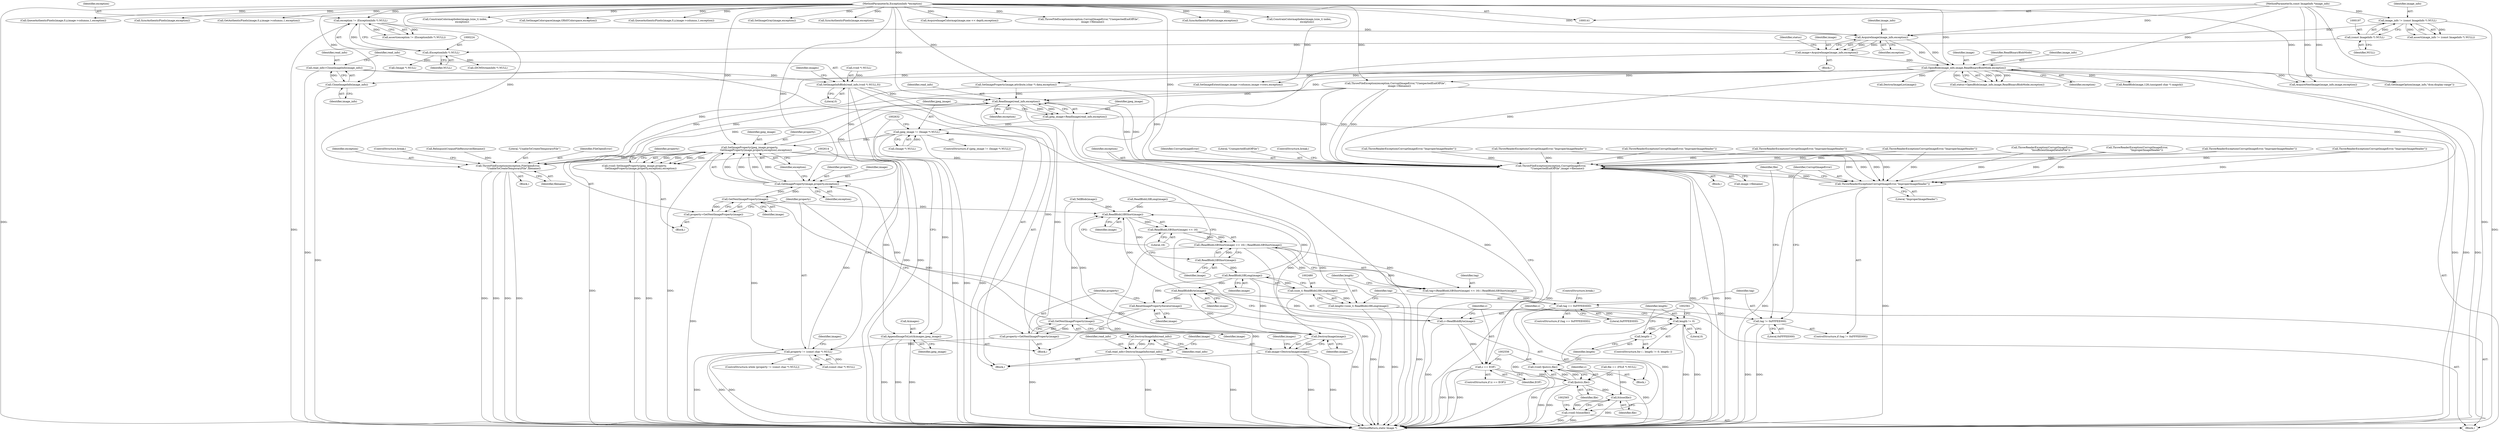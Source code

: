 digraph "0_ImageMagick_5511ef530576ed18fd636baa3bb4eda3d667665d@API" {
"1002437" [label="(Call,read_info=CloneImageInfo(image_info))"];
"1002439" [label="(Call,CloneImageInfo(image_info))"];
"1000239" [label="(Call,OpenBlob(image_info,image,ReadBinaryBlobMode,exception))"];
"1000234" [label="(Call,AcquireImage(image_info,exception))"];
"1000194" [label="(Call,image_info != (const ImageInfo *) NULL)"];
"1000142" [label="(MethodParameterIn,const ImageInfo *image_info)"];
"1000196" [label="(Call,(const ImageInfo *) NULL)"];
"1000221" [label="(Call,exception != (ExceptionInfo *) NULL)"];
"1000143" [label="(MethodParameterIn,ExceptionInfo *exception)"];
"1000223" [label="(Call,(ExceptionInfo *) NULL)"];
"1000232" [label="(Call,image=AcquireImage(image_info,exception))"];
"1002441" [label="(Call,SetImageInfoBlob(read_info,(void *) NULL,0))"];
"1002590" [label="(Call,ReadImage(read_info,exception))"];
"1002525" [label="(Call,ThrowFileException(exception,FileOpenError,\n              \"UnableToCreateTemporaryFile\",filename))"];
"1002547" [label="(Call,ThrowFileException(exception,CorruptImageError,\n                \"UnexpectedEndOfFile\",image->filename))"];
"1002492" [label="(Call,ThrowReaderException(CorruptImageError,\"ImproperImageHeader\"))"];
"1002588" [label="(Call,jpeg_image=ReadImage(read_info,exception))"];
"1002594" [label="(Call,jpeg_image != (Image *) NULL)"];
"1002615" [label="(Call,SetImageProperty(jpeg_image,property,\n                GetImageProperty(image,property,exception),exception))"];
"1002613" [label="(Call,(void) SetImageProperty(jpeg_image,property,\n                GetImageProperty(image,property,exception),exception))"];
"1002618" [label="(Call,GetImageProperty(image,property,exception))"];
"1002625" [label="(Call,GetNextImageProperty(image))"];
"1002472" [label="(Call,ReadBlobLSBShort(image))"];
"1002471" [label="(Call,ReadBlobLSBShort(image) << 16)"];
"1002470" [label="(Call,(ReadBlobLSBShort(image) << 16) | ReadBlobLSBShort(image))"];
"1002468" [label="(Call,tag=(ReadBlobLSBShort(image) << 16) | ReadBlobLSBShort(image))"];
"1002484" [label="(Call,tag == 0xFFFEE0DD)"];
"1002489" [label="(Call,tag != 0xFFFEE000)"];
"1002475" [label="(Call,ReadBlobLSBShort(image))"];
"1002481" [label="(Call,ReadBlobLSBLong(image))"];
"1002479" [label="(Call,(size_t) ReadBlobLSBLong(image))"];
"1002477" [label="(Call,length=(size_t) ReadBlobLSBLong(image))"];
"1002532" [label="(Call,length != 0)"];
"1002535" [label="(Call,length--)"];
"1002540" [label="(Call,ReadBlobByte(image))"];
"1002538" [label="(Call,c=ReadBlobByte(image))"];
"1002543" [label="(Call,c == EOF)"];
"1002557" [label="(Call,fputc(c,file))"];
"1002555" [label="(Call,(void) fputc(c,file))"];
"1002562" [label="(Call,fclose(file))"];
"1002560" [label="(Call,(void) fclose(file))"];
"1002600" [label="(Call,ResetImagePropertyIterator(image))"];
"1002604" [label="(Call,GetNextImageProperty(image))"];
"1002602" [label="(Call,property=GetNextImageProperty(image))"];
"1002607" [label="(Call,property != (const char *) NULL)"];
"1002641" [label="(Call,DestroyImage(image))"];
"1002639" [label="(Call,image=DestroyImage(image))"];
"1002623" [label="(Call,property=GetNextImageProperty(image))"];
"1002627" [label="(Call,AppendImageToList(&images,jpeg_image))"];
"1002637" [label="(Call,DestroyImageInfo(read_info))"];
"1002635" [label="(Call,read_info=DestroyImageInfo(read_info))"];
"1003922" [label="(Call,SyncAuthenticPixels(image,exception))"];
"1002639" [label="(Call,image=DestroyImage(image))"];
"1002622" [label="(Identifier,exception)"];
"1002469" [label="(Identifier,tag)"];
"1002641" [label="(Call,DestroyImage(image))"];
"1004202" [label="(Call,ConstrainColormapIndex(image,(size_t) index,\n                    exception))"];
"1000194" [label="(Call,image_info != (const ImageInfo *) NULL)"];
"1003409" [label="(Call,SyncAuthenticPixels(image,exception))"];
"1000294" [label="(Call,ReadBlob(image,128,(unsigned char *) magick))"];
"1000278" [label="(Call,(DCMStreamInfo *) NULL)"];
"1002551" [label="(Call,image->filename)"];
"1002617" [label="(Identifier,property)"];
"1002612" [label="(Block,)"];
"1002620" [label="(Identifier,property)"];
"1002608" [label="(Identifier,property)"];
"1002415" [label="(Call,TellBlob(image))"];
"1002441" [label="(Call,SetImageInfoBlob(read_info,(void *) NULL,0))"];
"1003318" [label="(Call,GetAuthenticPixels(image,0,y,image->columns,1,exception))"];
"1002496" [label="(Identifier,file)"];
"1000222" [label="(Identifier,exception)"];
"1000236" [label="(Identifier,exception)"];
"1002523" [label="(Call,RelinquishUniqueFileResource(filename))"];
"1002562" [label="(Call,fclose(file))"];
"1002249" [label="(Call,ThrowFileException(exception,CorruptImageError,\"UnexpectedEndOfFile\",\n          image->filename))"];
"1002487" [label="(ControlStructure,break;)"];
"1002541" [label="(Identifier,image)"];
"1000193" [label="(Call,assert(image_info != (const ImageInfo *) NULL))"];
"1002482" [label="(Identifier,image)"];
"1000662" [label="(Call,ThrowReaderException(CorruptImageError,\"ImproperImageHeader\"))"];
"1002443" [label="(Call,(void *) NULL)"];
"1000234" [label="(Call,AcquireImage(image_info,exception))"];
"1002549" [label="(Identifier,CorruptImageError)"];
"1000143" [label="(MethodParameterIn,ExceptionInfo *exception)"];
"1002590" [label="(Call,ReadImage(read_info,exception))"];
"1002637" [label="(Call,DestroyImageInfo(read_info))"];
"1002492" [label="(Call,ThrowReaderException(CorruptImageError,\"ImproperImageHeader\"))"];
"1002594" [label="(Call,jpeg_image != (Image *) NULL)"];
"1002461" [label="(Block,)"];
"1002539" [label="(Identifier,c)"];
"1002550" [label="(Literal,\"UnexpectedEndOfFile\")"];
"1002559" [label="(Identifier,file)"];
"1000195" [label="(Identifier,image_info)"];
"1002546" [label="(Block,)"];
"1000337" [label="(Call,ThrowReaderException(CorruptImageError,\"ImproperImageHeader\"))"];
"1000571" [label="(Call,ThrowReaderException(CorruptImageError,\"ImproperImageHeader\"))"];
"1002605" [label="(Identifier,image)"];
"1002490" [label="(Identifier,tag)"];
"1002543" [label="(Call,c == EOF)"];
"1002880" [label="(Call,SetImageExtent(image,image->columns,image->rows,exception))"];
"1002557" [label="(Call,fputc(c,file))"];
"1002485" [label="(Identifier,tag)"];
"1001503" [label="(Call,ThrowReaderException(CorruptImageError,\"ImproperImageHeader\"))"];
"1002534" [label="(Literal,0)"];
"1002529" [label="(Identifier,filename)"];
"1000251" [label="(Call,DestroyImageList(image))"];
"1000238" [label="(Identifier,status)"];
"1002621" [label="(Identifier,exception)"];
"1000241" [label="(Identifier,image)"];
"1002528" [label="(Literal,\"UnableToCreateTemporaryFile\")"];
"1002623" [label="(Call,property=GetNextImageProperty(image))"];
"1002468" [label="(Call,tag=(ReadBlobLSBShort(image) << 16) | ReadBlobLSBShort(image))"];
"1002533" [label="(Identifier,length)"];
"1002483" [label="(ControlStructure,if (tag == 0xFFFEE0DD))"];
"1000232" [label="(Call,image=AcquireImage(image_info,exception))"];
"1002535" [label="(Call,length--)"];
"1002603" [label="(Identifier,property)"];
"1002628" [label="(Call,&images)"];
"1002476" [label="(Identifier,image)"];
"1002613" [label="(Call,(void) SetImageProperty(jpeg_image,property,\n                GetImageProperty(image,property,exception),exception))"];
"1002542" [label="(ControlStructure,if (c == EOF))"];
"1003735" [label="(Call,ConstrainColormapIndex(image,(size_t) index,\n                  exception))"];
"1004515" [label="(Call,AcquireNextImage(image_info,image,exception))"];
"1002589" [label="(Identifier,jpeg_image)"];
"1002601" [label="(Identifier,image)"];
"1000233" [label="(Identifier,image)"];
"1002554" [label="(ControlStructure,break;)"];
"1002475" [label="(Call,ReadBlobLSBShort(image))"];
"1002600" [label="(Call,ResetImagePropertyIterator(image))"];
"1002474" [label="(Literal,16)"];
"1002437" [label="(Call,read_info=CloneImageInfo(image_info))"];
"1002481" [label="(Call,ReadBlobLSBLong(image))"];
"1002486" [label="(Literal,0xFFFEE0DD)"];
"1002558" [label="(Identifier,c)"];
"1002555" [label="(Call,(void) fputc(c,file))"];
"1002473" [label="(Identifier,image)"];
"1000196" [label="(Call,(const ImageInfo *) NULL)"];
"1002484" [label="(Call,tag == 0xFFFEE0DD)"];
"1002527" [label="(Identifier,FileOpenError)"];
"1002442" [label="(Identifier,read_info)"];
"1004467" [label="(Call,SetImageColorspace(image,GRAYColorspace,exception))"];
"1002472" [label="(Call,ReadBlobLSBShort(image))"];
"1000221" [label="(Call,exception != (ExceptionInfo *) NULL)"];
"1000144" [label="(Block,)"];
"1002545" [label="(Identifier,EOF)"];
"1002629" [label="(Identifier,images)"];
"1001468" [label="(Call,ThrowReaderException(CorruptImageError,\"ImproperImageHeader\"))"];
"1002531" [label="(ControlStructure,for ( ; length != 0; length--))"];
"1002602" [label="(Call,property=GetNextImageProperty(image))"];
"1002640" [label="(Identifier,image)"];
"1002493" [label="(Identifier,CorruptImageError)"];
"1002619" [label="(Identifier,image)"];
"1003974" [label="(Call,QueueAuthenticPixels(image,0,y,image->columns,1,exception))"];
"1003465" [label="(Call,GetImageOption(image_info,\"dcm:display-range\"))"];
"1000142" [label="(MethodParameterIn,const ImageInfo *image_info)"];
"1000220" [label="(Call,assert(exception != (ExceptionInfo *) NULL))"];
"1004461" [label="(Call,SetImageGray(image,exception))"];
"1000223" [label="(Call,(ExceptionInfo *) NULL)"];
"1002438" [label="(Identifier,read_info)"];
"1002515" [label="(Call,file == (FILE *) NULL)"];
"1004644" [label="(MethodReturn,static Image *)"];
"1002618" [label="(Call,GetImageProperty(image,property,exception))"];
"1002537" [label="(Block,)"];
"1002595" [label="(Identifier,jpeg_image)"];
"1002479" [label="(Call,(size_t) ReadBlobLSBLong(image))"];
"1001096" [label="(Call,ThrowReaderException(CorruptImageError,\n                     \"InsufficientImageDataInFile\"))"];
"1000225" [label="(Identifier,NULL)"];
"1000239" [label="(Call,OpenBlob(image_info,image,ReadBinaryBlobMode,exception))"];
"1002626" [label="(Identifier,image)"];
"1002588" [label="(Call,jpeg_image=ReadImage(read_info,exception))"];
"1002599" [label="(Block,)"];
"1002526" [label="(Identifier,exception)"];
"1002538" [label="(Call,c=ReadBlobByte(image))"];
"1002488" [label="(ControlStructure,if (tag != 0xFFFEE000))"];
"1002642" [label="(Identifier,image)"];
"1002530" [label="(ControlStructure,break;)"];
"1002308" [label="(Block,)"];
"1002347" [label="(Call,ReadBlobLSBLong(image))"];
"1002544" [label="(Identifier,c)"];
"1002604" [label="(Call,GetNextImageProperty(image))"];
"1002615" [label="(Call,SetImageProperty(jpeg_image,property,\n                GetImageProperty(image,property,exception),exception))"];
"1002494" [label="(Literal,\"ImproperImageHeader\")"];
"1002609" [label="(Call,(const char *) NULL)"];
"1002471" [label="(Call,ReadBlobLSBShort(image) << 16)"];
"1002624" [label="(Identifier,property)"];
"1004429" [label="(Call,SyncAuthenticPixels(image,exception))"];
"1002625" [label="(Call,GetNextImageProperty(image))"];
"1002520" [label="(Block,)"];
"1000242" [label="(Identifier,ReadBinaryBlobMode)"];
"1002616" [label="(Identifier,jpeg_image)"];
"1002525" [label="(Call,ThrowFileException(exception,FileOpenError,\n              \"UnableToCreateTemporaryFile\",filename))"];
"1002446" [label="(Literal,0)"];
"1002470" [label="(Call,(ReadBlobLSBShort(image) << 16) | ReadBlobLSBShort(image))"];
"1002593" [label="(ControlStructure,if (jpeg_image != (Image *) NULL))"];
"1002548" [label="(Identifier,exception)"];
"1002440" [label="(Identifier,image_info)"];
"1002606" [label="(ControlStructure,while (property != (const char *) NULL))"];
"1000304" [label="(Call,ThrowReaderException(CorruptImageError,\"ImproperImageHeader\"))"];
"1002563" [label="(Identifier,file)"];
"1003508" [label="(Call,QueueAuthenticPixels(image,0,y,image->columns,1,exception))"];
"1002532" [label="(Call,length != 0)"];
"1001282" [label="(Call,ThrowReaderException(CorruptImageError,\n                        \"ImproperImageHeader\"))"];
"1002927" [label="(Call,AcquireImageColormap(image,one << depth,exception))"];
"1002121" [label="(Call,SetImageProperty(image,attribute,(char *) data,exception))"];
"1002627" [label="(Call,AppendImageToList(&images,jpeg_image))"];
"1002540" [label="(Call,ReadBlobByte(image))"];
"1002592" [label="(Identifier,exception)"];
"1002439" [label="(Call,CloneImageInfo(image_info))"];
"1002265" [label="(Call,ThrowReaderException(CorruptImageError,\"ImproperImageHeader\"))"];
"1002630" [label="(Identifier,jpeg_image)"];
"1000235" [label="(Identifier,image_info)"];
"1002636" [label="(Identifier,read_info)"];
"1002596" [label="(Call,(Image *) NULL)"];
"1002635" [label="(Call,read_info=DestroyImageInfo(read_info))"];
"1000254" [label="(Call,(Image *) NULL)"];
"1002536" [label="(Identifier,length)"];
"1002645" [label="(Identifier,images)"];
"1002448" [label="(Identifier,images)"];
"1004477" [label="(Call,ThrowFileException(exception,CorruptImageError,\"UnexpectedEndOfFile\",\n          image->filename))"];
"1002591" [label="(Identifier,read_info)"];
"1000237" [label="(Call,status=OpenBlob(image_info,image,ReadBinaryBlobMode,exception))"];
"1002491" [label="(Literal,0xFFFEE000)"];
"1002547" [label="(Call,ThrowFileException(exception,CorruptImageError,\n                \"UnexpectedEndOfFile\",image->filename))"];
"1002477" [label="(Call,length=(size_t) ReadBlobLSBLong(image))"];
"1002560" [label="(Call,(void) fclose(file))"];
"1000240" [label="(Identifier,image_info)"];
"1002638" [label="(Identifier,read_info)"];
"1000243" [label="(Identifier,exception)"];
"1002478" [label="(Identifier,length)"];
"1002607" [label="(Call,property != (const char *) NULL)"];
"1002489" [label="(Call,tag != 0xFFFEE000)"];
"1000198" [label="(Identifier,NULL)"];
"1002437" -> "1002308"  [label="AST: "];
"1002437" -> "1002439"  [label="CFG: "];
"1002438" -> "1002437"  [label="AST: "];
"1002439" -> "1002437"  [label="AST: "];
"1002442" -> "1002437"  [label="CFG: "];
"1002437" -> "1004644"  [label="DDG: "];
"1002439" -> "1002437"  [label="DDG: "];
"1002437" -> "1002441"  [label="DDG: "];
"1002439" -> "1002440"  [label="CFG: "];
"1002440" -> "1002439"  [label="AST: "];
"1002439" -> "1004644"  [label="DDG: "];
"1000239" -> "1002439"  [label="DDG: "];
"1000142" -> "1002439"  [label="DDG: "];
"1000239" -> "1000237"  [label="AST: "];
"1000239" -> "1000243"  [label="CFG: "];
"1000240" -> "1000239"  [label="AST: "];
"1000241" -> "1000239"  [label="AST: "];
"1000242" -> "1000239"  [label="AST: "];
"1000243" -> "1000239"  [label="AST: "];
"1000237" -> "1000239"  [label="CFG: "];
"1000239" -> "1004644"  [label="DDG: "];
"1000239" -> "1004644"  [label="DDG: "];
"1000239" -> "1004644"  [label="DDG: "];
"1000239" -> "1000237"  [label="DDG: "];
"1000239" -> "1000237"  [label="DDG: "];
"1000239" -> "1000237"  [label="DDG: "];
"1000239" -> "1000237"  [label="DDG: "];
"1000234" -> "1000239"  [label="DDG: "];
"1000234" -> "1000239"  [label="DDG: "];
"1000142" -> "1000239"  [label="DDG: "];
"1000232" -> "1000239"  [label="DDG: "];
"1000143" -> "1000239"  [label="DDG: "];
"1000239" -> "1000251"  [label="DDG: "];
"1000239" -> "1000294"  [label="DDG: "];
"1000239" -> "1002121"  [label="DDG: "];
"1000239" -> "1002249"  [label="DDG: "];
"1000239" -> "1002525"  [label="DDG: "];
"1000239" -> "1002547"  [label="DDG: "];
"1000239" -> "1002590"  [label="DDG: "];
"1000239" -> "1002880"  [label="DDG: "];
"1000239" -> "1003465"  [label="DDG: "];
"1000239" -> "1004515"  [label="DDG: "];
"1000234" -> "1000232"  [label="AST: "];
"1000234" -> "1000236"  [label="CFG: "];
"1000235" -> "1000234"  [label="AST: "];
"1000236" -> "1000234"  [label="AST: "];
"1000232" -> "1000234"  [label="CFG: "];
"1000234" -> "1000232"  [label="DDG: "];
"1000234" -> "1000232"  [label="DDG: "];
"1000194" -> "1000234"  [label="DDG: "];
"1000142" -> "1000234"  [label="DDG: "];
"1000221" -> "1000234"  [label="DDG: "];
"1000143" -> "1000234"  [label="DDG: "];
"1000194" -> "1000193"  [label="AST: "];
"1000194" -> "1000196"  [label="CFG: "];
"1000195" -> "1000194"  [label="AST: "];
"1000196" -> "1000194"  [label="AST: "];
"1000193" -> "1000194"  [label="CFG: "];
"1000194" -> "1004644"  [label="DDG: "];
"1000194" -> "1000193"  [label="DDG: "];
"1000194" -> "1000193"  [label="DDG: "];
"1000142" -> "1000194"  [label="DDG: "];
"1000196" -> "1000194"  [label="DDG: "];
"1000142" -> "1000141"  [label="AST: "];
"1000142" -> "1004644"  [label="DDG: "];
"1000142" -> "1003465"  [label="DDG: "];
"1000142" -> "1004515"  [label="DDG: "];
"1000196" -> "1000198"  [label="CFG: "];
"1000197" -> "1000196"  [label="AST: "];
"1000198" -> "1000196"  [label="AST: "];
"1000196" -> "1000223"  [label="DDG: "];
"1000221" -> "1000220"  [label="AST: "];
"1000221" -> "1000223"  [label="CFG: "];
"1000222" -> "1000221"  [label="AST: "];
"1000223" -> "1000221"  [label="AST: "];
"1000220" -> "1000221"  [label="CFG: "];
"1000221" -> "1004644"  [label="DDG: "];
"1000221" -> "1000220"  [label="DDG: "];
"1000221" -> "1000220"  [label="DDG: "];
"1000143" -> "1000221"  [label="DDG: "];
"1000223" -> "1000221"  [label="DDG: "];
"1000143" -> "1000141"  [label="AST: "];
"1000143" -> "1004644"  [label="DDG: "];
"1000143" -> "1002121"  [label="DDG: "];
"1000143" -> "1002249"  [label="DDG: "];
"1000143" -> "1002525"  [label="DDG: "];
"1000143" -> "1002547"  [label="DDG: "];
"1000143" -> "1002590"  [label="DDG: "];
"1000143" -> "1002618"  [label="DDG: "];
"1000143" -> "1002615"  [label="DDG: "];
"1000143" -> "1002880"  [label="DDG: "];
"1000143" -> "1002927"  [label="DDG: "];
"1000143" -> "1003318"  [label="DDG: "];
"1000143" -> "1003409"  [label="DDG: "];
"1000143" -> "1003508"  [label="DDG: "];
"1000143" -> "1003735"  [label="DDG: "];
"1000143" -> "1003922"  [label="DDG: "];
"1000143" -> "1003974"  [label="DDG: "];
"1000143" -> "1004202"  [label="DDG: "];
"1000143" -> "1004429"  [label="DDG: "];
"1000143" -> "1004461"  [label="DDG: "];
"1000143" -> "1004467"  [label="DDG: "];
"1000143" -> "1004477"  [label="DDG: "];
"1000143" -> "1004515"  [label="DDG: "];
"1000223" -> "1000225"  [label="CFG: "];
"1000224" -> "1000223"  [label="AST: "];
"1000225" -> "1000223"  [label="AST: "];
"1000223" -> "1000254"  [label="DDG: "];
"1000223" -> "1000278"  [label="DDG: "];
"1000232" -> "1000144"  [label="AST: "];
"1000233" -> "1000232"  [label="AST: "];
"1000238" -> "1000232"  [label="CFG: "];
"1000232" -> "1004644"  [label="DDG: "];
"1002441" -> "1002308"  [label="AST: "];
"1002441" -> "1002446"  [label="CFG: "];
"1002442" -> "1002441"  [label="AST: "];
"1002443" -> "1002441"  [label="AST: "];
"1002446" -> "1002441"  [label="AST: "];
"1002448" -> "1002441"  [label="CFG: "];
"1002441" -> "1004644"  [label="DDG: "];
"1002441" -> "1004644"  [label="DDG: "];
"1002443" -> "1002441"  [label="DDG: "];
"1002441" -> "1002590"  [label="DDG: "];
"1002441" -> "1002637"  [label="DDG: "];
"1002590" -> "1002588"  [label="AST: "];
"1002590" -> "1002592"  [label="CFG: "];
"1002591" -> "1002590"  [label="AST: "];
"1002592" -> "1002590"  [label="AST: "];
"1002588" -> "1002590"  [label="CFG: "];
"1002590" -> "1004644"  [label="DDG: "];
"1002590" -> "1002525"  [label="DDG: "];
"1002590" -> "1002547"  [label="DDG: "];
"1002590" -> "1002588"  [label="DDG: "];
"1002590" -> "1002588"  [label="DDG: "];
"1002249" -> "1002590"  [label="DDG: "];
"1002615" -> "1002590"  [label="DDG: "];
"1002547" -> "1002590"  [label="DDG: "];
"1002121" -> "1002590"  [label="DDG: "];
"1002590" -> "1002618"  [label="DDG: "];
"1002590" -> "1002637"  [label="DDG: "];
"1002525" -> "1002520"  [label="AST: "];
"1002525" -> "1002529"  [label="CFG: "];
"1002526" -> "1002525"  [label="AST: "];
"1002527" -> "1002525"  [label="AST: "];
"1002528" -> "1002525"  [label="AST: "];
"1002529" -> "1002525"  [label="AST: "];
"1002530" -> "1002525"  [label="CFG: "];
"1002525" -> "1004644"  [label="DDG: "];
"1002525" -> "1004644"  [label="DDG: "];
"1002525" -> "1004644"  [label="DDG: "];
"1002525" -> "1004644"  [label="DDG: "];
"1002249" -> "1002525"  [label="DDG: "];
"1002615" -> "1002525"  [label="DDG: "];
"1002121" -> "1002525"  [label="DDG: "];
"1002523" -> "1002525"  [label="DDG: "];
"1002547" -> "1002546"  [label="AST: "];
"1002547" -> "1002551"  [label="CFG: "];
"1002548" -> "1002547"  [label="AST: "];
"1002549" -> "1002547"  [label="AST: "];
"1002550" -> "1002547"  [label="AST: "];
"1002551" -> "1002547"  [label="AST: "];
"1002554" -> "1002547"  [label="CFG: "];
"1002547" -> "1004644"  [label="DDG: "];
"1002547" -> "1004644"  [label="DDG: "];
"1002547" -> "1004644"  [label="DDG: "];
"1002547" -> "1004644"  [label="DDG: "];
"1002547" -> "1002492"  [label="DDG: "];
"1002249" -> "1002547"  [label="DDG: "];
"1002249" -> "1002547"  [label="DDG: "];
"1002249" -> "1002547"  [label="DDG: "];
"1002615" -> "1002547"  [label="DDG: "];
"1002121" -> "1002547"  [label="DDG: "];
"1001096" -> "1002547"  [label="DDG: "];
"1000662" -> "1002547"  [label="DDG: "];
"1001503" -> "1002547"  [label="DDG: "];
"1000337" -> "1002547"  [label="DDG: "];
"1002265" -> "1002547"  [label="DDG: "];
"1001282" -> "1002547"  [label="DDG: "];
"1002492" -> "1002547"  [label="DDG: "];
"1000304" -> "1002547"  [label="DDG: "];
"1000571" -> "1002547"  [label="DDG: "];
"1001468" -> "1002547"  [label="DDG: "];
"1002492" -> "1002488"  [label="AST: "];
"1002492" -> "1002494"  [label="CFG: "];
"1002493" -> "1002492"  [label="AST: "];
"1002494" -> "1002492"  [label="AST: "];
"1002496" -> "1002492"  [label="CFG: "];
"1002492" -> "1004644"  [label="DDG: "];
"1002492" -> "1004644"  [label="DDG: "];
"1001096" -> "1002492"  [label="DDG: "];
"1000662" -> "1002492"  [label="DDG: "];
"1001503" -> "1002492"  [label="DDG: "];
"1002249" -> "1002492"  [label="DDG: "];
"1000337" -> "1002492"  [label="DDG: "];
"1002265" -> "1002492"  [label="DDG: "];
"1001282" -> "1002492"  [label="DDG: "];
"1000304" -> "1002492"  [label="DDG: "];
"1000571" -> "1002492"  [label="DDG: "];
"1001468" -> "1002492"  [label="DDG: "];
"1002588" -> "1002461"  [label="AST: "];
"1002589" -> "1002588"  [label="AST: "];
"1002595" -> "1002588"  [label="CFG: "];
"1002588" -> "1004644"  [label="DDG: "];
"1002588" -> "1002594"  [label="DDG: "];
"1002594" -> "1002593"  [label="AST: "];
"1002594" -> "1002596"  [label="CFG: "];
"1002595" -> "1002594"  [label="AST: "];
"1002596" -> "1002594"  [label="AST: "];
"1002601" -> "1002594"  [label="CFG: "];
"1002632" -> "1002594"  [label="CFG: "];
"1002594" -> "1004644"  [label="DDG: "];
"1002594" -> "1004644"  [label="DDG: "];
"1002594" -> "1004644"  [label="DDG: "];
"1002596" -> "1002594"  [label="DDG: "];
"1002594" -> "1002615"  [label="DDG: "];
"1002594" -> "1002627"  [label="DDG: "];
"1002615" -> "1002613"  [label="AST: "];
"1002615" -> "1002622"  [label="CFG: "];
"1002616" -> "1002615"  [label="AST: "];
"1002617" -> "1002615"  [label="AST: "];
"1002618" -> "1002615"  [label="AST: "];
"1002622" -> "1002615"  [label="AST: "];
"1002613" -> "1002615"  [label="CFG: "];
"1002615" -> "1004644"  [label="DDG: "];
"1002615" -> "1004644"  [label="DDG: "];
"1002615" -> "1002613"  [label="DDG: "];
"1002615" -> "1002613"  [label="DDG: "];
"1002615" -> "1002613"  [label="DDG: "];
"1002615" -> "1002613"  [label="DDG: "];
"1002618" -> "1002615"  [label="DDG: "];
"1002618" -> "1002615"  [label="DDG: "];
"1002618" -> "1002615"  [label="DDG: "];
"1002615" -> "1002618"  [label="DDG: "];
"1002615" -> "1002627"  [label="DDG: "];
"1002613" -> "1002612"  [label="AST: "];
"1002614" -> "1002613"  [label="AST: "];
"1002624" -> "1002613"  [label="CFG: "];
"1002613" -> "1004644"  [label="DDG: "];
"1002613" -> "1004644"  [label="DDG: "];
"1002618" -> "1002621"  [label="CFG: "];
"1002619" -> "1002618"  [label="AST: "];
"1002620" -> "1002618"  [label="AST: "];
"1002621" -> "1002618"  [label="AST: "];
"1002622" -> "1002618"  [label="CFG: "];
"1002625" -> "1002618"  [label="DDG: "];
"1002604" -> "1002618"  [label="DDG: "];
"1002607" -> "1002618"  [label="DDG: "];
"1002618" -> "1002625"  [label="DDG: "];
"1002625" -> "1002623"  [label="AST: "];
"1002625" -> "1002626"  [label="CFG: "];
"1002626" -> "1002625"  [label="AST: "];
"1002623" -> "1002625"  [label="CFG: "];
"1002625" -> "1002472"  [label="DDG: "];
"1002625" -> "1002623"  [label="DDG: "];
"1002625" -> "1002641"  [label="DDG: "];
"1002472" -> "1002471"  [label="AST: "];
"1002472" -> "1002473"  [label="CFG: "];
"1002473" -> "1002472"  [label="AST: "];
"1002474" -> "1002472"  [label="CFG: "];
"1002472" -> "1002471"  [label="DDG: "];
"1002347" -> "1002472"  [label="DDG: "];
"1002540" -> "1002472"  [label="DDG: "];
"1002481" -> "1002472"  [label="DDG: "];
"1002604" -> "1002472"  [label="DDG: "];
"1002415" -> "1002472"  [label="DDG: "];
"1002472" -> "1002475"  [label="DDG: "];
"1002471" -> "1002470"  [label="AST: "];
"1002471" -> "1002474"  [label="CFG: "];
"1002474" -> "1002471"  [label="AST: "];
"1002476" -> "1002471"  [label="CFG: "];
"1002471" -> "1002470"  [label="DDG: "];
"1002471" -> "1002470"  [label="DDG: "];
"1002470" -> "1002468"  [label="AST: "];
"1002470" -> "1002475"  [label="CFG: "];
"1002475" -> "1002470"  [label="AST: "];
"1002468" -> "1002470"  [label="CFG: "];
"1002470" -> "1004644"  [label="DDG: "];
"1002470" -> "1004644"  [label="DDG: "];
"1002470" -> "1002468"  [label="DDG: "];
"1002470" -> "1002468"  [label="DDG: "];
"1002475" -> "1002470"  [label="DDG: "];
"1002468" -> "1002461"  [label="AST: "];
"1002469" -> "1002468"  [label="AST: "];
"1002478" -> "1002468"  [label="CFG: "];
"1002468" -> "1004644"  [label="DDG: "];
"1002468" -> "1002484"  [label="DDG: "];
"1002484" -> "1002483"  [label="AST: "];
"1002484" -> "1002486"  [label="CFG: "];
"1002485" -> "1002484"  [label="AST: "];
"1002486" -> "1002484"  [label="AST: "];
"1002487" -> "1002484"  [label="CFG: "];
"1002490" -> "1002484"  [label="CFG: "];
"1002484" -> "1004644"  [label="DDG: "];
"1002484" -> "1004644"  [label="DDG: "];
"1002484" -> "1002489"  [label="DDG: "];
"1002489" -> "1002488"  [label="AST: "];
"1002489" -> "1002491"  [label="CFG: "];
"1002490" -> "1002489"  [label="AST: "];
"1002491" -> "1002489"  [label="AST: "];
"1002493" -> "1002489"  [label="CFG: "];
"1002496" -> "1002489"  [label="CFG: "];
"1002489" -> "1004644"  [label="DDG: "];
"1002489" -> "1004644"  [label="DDG: "];
"1002475" -> "1002476"  [label="CFG: "];
"1002476" -> "1002475"  [label="AST: "];
"1002475" -> "1002481"  [label="DDG: "];
"1002481" -> "1002479"  [label="AST: "];
"1002481" -> "1002482"  [label="CFG: "];
"1002482" -> "1002481"  [label="AST: "];
"1002479" -> "1002481"  [label="CFG: "];
"1002481" -> "1002479"  [label="DDG: "];
"1002481" -> "1002540"  [label="DDG: "];
"1002481" -> "1002600"  [label="DDG: "];
"1002481" -> "1002641"  [label="DDG: "];
"1002479" -> "1002477"  [label="AST: "];
"1002480" -> "1002479"  [label="AST: "];
"1002477" -> "1002479"  [label="CFG: "];
"1002479" -> "1004644"  [label="DDG: "];
"1002479" -> "1002477"  [label="DDG: "];
"1002477" -> "1002461"  [label="AST: "];
"1002478" -> "1002477"  [label="AST: "];
"1002485" -> "1002477"  [label="CFG: "];
"1002477" -> "1004644"  [label="DDG: "];
"1002477" -> "1004644"  [label="DDG: "];
"1002477" -> "1002532"  [label="DDG: "];
"1002532" -> "1002531"  [label="AST: "];
"1002532" -> "1002534"  [label="CFG: "];
"1002533" -> "1002532"  [label="AST: "];
"1002534" -> "1002532"  [label="AST: "];
"1002539" -> "1002532"  [label="CFG: "];
"1002561" -> "1002532"  [label="CFG: "];
"1002532" -> "1004644"  [label="DDG: "];
"1002532" -> "1004644"  [label="DDG: "];
"1002535" -> "1002532"  [label="DDG: "];
"1002532" -> "1002535"  [label="DDG: "];
"1002535" -> "1002531"  [label="AST: "];
"1002535" -> "1002536"  [label="CFG: "];
"1002536" -> "1002535"  [label="AST: "];
"1002533" -> "1002535"  [label="CFG: "];
"1002540" -> "1002538"  [label="AST: "];
"1002540" -> "1002541"  [label="CFG: "];
"1002541" -> "1002540"  [label="AST: "];
"1002538" -> "1002540"  [label="CFG: "];
"1002540" -> "1002538"  [label="DDG: "];
"1002540" -> "1002600"  [label="DDG: "];
"1002540" -> "1002641"  [label="DDG: "];
"1002538" -> "1002537"  [label="AST: "];
"1002539" -> "1002538"  [label="AST: "];
"1002544" -> "1002538"  [label="CFG: "];
"1002538" -> "1004644"  [label="DDG: "];
"1002538" -> "1002543"  [label="DDG: "];
"1002543" -> "1002542"  [label="AST: "];
"1002543" -> "1002545"  [label="CFG: "];
"1002544" -> "1002543"  [label="AST: "];
"1002545" -> "1002543"  [label="AST: "];
"1002548" -> "1002543"  [label="CFG: "];
"1002556" -> "1002543"  [label="CFG: "];
"1002543" -> "1004644"  [label="DDG: "];
"1002543" -> "1004644"  [label="DDG: "];
"1002543" -> "1004644"  [label="DDG: "];
"1002543" -> "1002557"  [label="DDG: "];
"1002557" -> "1002555"  [label="AST: "];
"1002557" -> "1002559"  [label="CFG: "];
"1002558" -> "1002557"  [label="AST: "];
"1002559" -> "1002557"  [label="AST: "];
"1002555" -> "1002557"  [label="CFG: "];
"1002557" -> "1004644"  [label="DDG: "];
"1002557" -> "1004644"  [label="DDG: "];
"1002557" -> "1002555"  [label="DDG: "];
"1002557" -> "1002555"  [label="DDG: "];
"1002515" -> "1002557"  [label="DDG: "];
"1002557" -> "1002562"  [label="DDG: "];
"1002555" -> "1002537"  [label="AST: "];
"1002556" -> "1002555"  [label="AST: "];
"1002536" -> "1002555"  [label="CFG: "];
"1002555" -> "1004644"  [label="DDG: "];
"1002555" -> "1004644"  [label="DDG: "];
"1002562" -> "1002560"  [label="AST: "];
"1002562" -> "1002563"  [label="CFG: "];
"1002563" -> "1002562"  [label="AST: "];
"1002560" -> "1002562"  [label="CFG: "];
"1002562" -> "1004644"  [label="DDG: "];
"1002562" -> "1002560"  [label="DDG: "];
"1002515" -> "1002562"  [label="DDG: "];
"1002560" -> "1002461"  [label="AST: "];
"1002561" -> "1002560"  [label="AST: "];
"1002565" -> "1002560"  [label="CFG: "];
"1002560" -> "1004644"  [label="DDG: "];
"1002560" -> "1004644"  [label="DDG: "];
"1002600" -> "1002599"  [label="AST: "];
"1002600" -> "1002601"  [label="CFG: "];
"1002601" -> "1002600"  [label="AST: "];
"1002603" -> "1002600"  [label="CFG: "];
"1002600" -> "1004644"  [label="DDG: "];
"1002600" -> "1002604"  [label="DDG: "];
"1002604" -> "1002602"  [label="AST: "];
"1002604" -> "1002605"  [label="CFG: "];
"1002605" -> "1002604"  [label="AST: "];
"1002602" -> "1002604"  [label="CFG: "];
"1002604" -> "1002602"  [label="DDG: "];
"1002604" -> "1002641"  [label="DDG: "];
"1002602" -> "1002599"  [label="AST: "];
"1002603" -> "1002602"  [label="AST: "];
"1002608" -> "1002602"  [label="CFG: "];
"1002602" -> "1004644"  [label="DDG: "];
"1002602" -> "1002607"  [label="DDG: "];
"1002607" -> "1002606"  [label="AST: "];
"1002607" -> "1002609"  [label="CFG: "];
"1002608" -> "1002607"  [label="AST: "];
"1002609" -> "1002607"  [label="AST: "];
"1002614" -> "1002607"  [label="CFG: "];
"1002629" -> "1002607"  [label="CFG: "];
"1002607" -> "1004644"  [label="DDG: "];
"1002607" -> "1004644"  [label="DDG: "];
"1002607" -> "1004644"  [label="DDG: "];
"1002623" -> "1002607"  [label="DDG: "];
"1002609" -> "1002607"  [label="DDG: "];
"1002641" -> "1002639"  [label="AST: "];
"1002641" -> "1002642"  [label="CFG: "];
"1002642" -> "1002641"  [label="AST: "];
"1002639" -> "1002641"  [label="CFG: "];
"1002641" -> "1002639"  [label="DDG: "];
"1002347" -> "1002641"  [label="DDG: "];
"1002415" -> "1002641"  [label="DDG: "];
"1002639" -> "1002308"  [label="AST: "];
"1002640" -> "1002639"  [label="AST: "];
"1002645" -> "1002639"  [label="CFG: "];
"1002639" -> "1004644"  [label="DDG: "];
"1002639" -> "1004644"  [label="DDG: "];
"1002623" -> "1002612"  [label="AST: "];
"1002624" -> "1002623"  [label="AST: "];
"1002608" -> "1002623"  [label="CFG: "];
"1002623" -> "1004644"  [label="DDG: "];
"1002627" -> "1002599"  [label="AST: "];
"1002627" -> "1002630"  [label="CFG: "];
"1002628" -> "1002627"  [label="AST: "];
"1002630" -> "1002627"  [label="AST: "];
"1002632" -> "1002627"  [label="CFG: "];
"1002627" -> "1004644"  [label="DDG: "];
"1002627" -> "1004644"  [label="DDG: "];
"1002627" -> "1004644"  [label="DDG: "];
"1002637" -> "1002635"  [label="AST: "];
"1002637" -> "1002638"  [label="CFG: "];
"1002638" -> "1002637"  [label="AST: "];
"1002635" -> "1002637"  [label="CFG: "];
"1002637" -> "1002635"  [label="DDG: "];
"1002635" -> "1002308"  [label="AST: "];
"1002636" -> "1002635"  [label="AST: "];
"1002640" -> "1002635"  [label="CFG: "];
"1002635" -> "1004644"  [label="DDG: "];
"1002635" -> "1004644"  [label="DDG: "];
}
